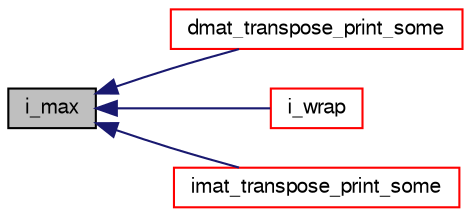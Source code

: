 digraph "i_max"
{
  bgcolor="transparent";
  edge [fontname="FreeSans",fontsize="10",labelfontname="FreeSans",labelfontsize="10"];
  node [fontname="FreeSans",fontsize="10",shape=record];
  rankdir="LR";
  Node311 [label="i_max",height=0.2,width=0.4,color="black", fillcolor="grey75", style="filled", fontcolor="black"];
  Node311 -> Node312 [dir="back",color="midnightblue",fontsize="10",style="solid",fontname="FreeSans"];
  Node312 [label="dmat_transpose_print_some",height=0.2,width=0.4,color="red",URL="$a08249.html#a8287e1ce47b22e5a7dc1e3d950ab6ce2"];
  Node311 -> Node315 [dir="back",color="midnightblue",fontsize="10",style="solid",fontname="FreeSans"];
  Node315 [label="i_wrap",height=0.2,width=0.4,color="red",URL="$a08249.html#ae07a984e2fafd371df7f7f8c83518e71"];
  Node311 -> Node321 [dir="back",color="midnightblue",fontsize="10",style="solid",fontname="FreeSans"];
  Node321 [label="imat_transpose_print_some",height=0.2,width=0.4,color="red",URL="$a08249.html#a63cb70ea9628453f6d4eda3c1bd6ff67"];
}
